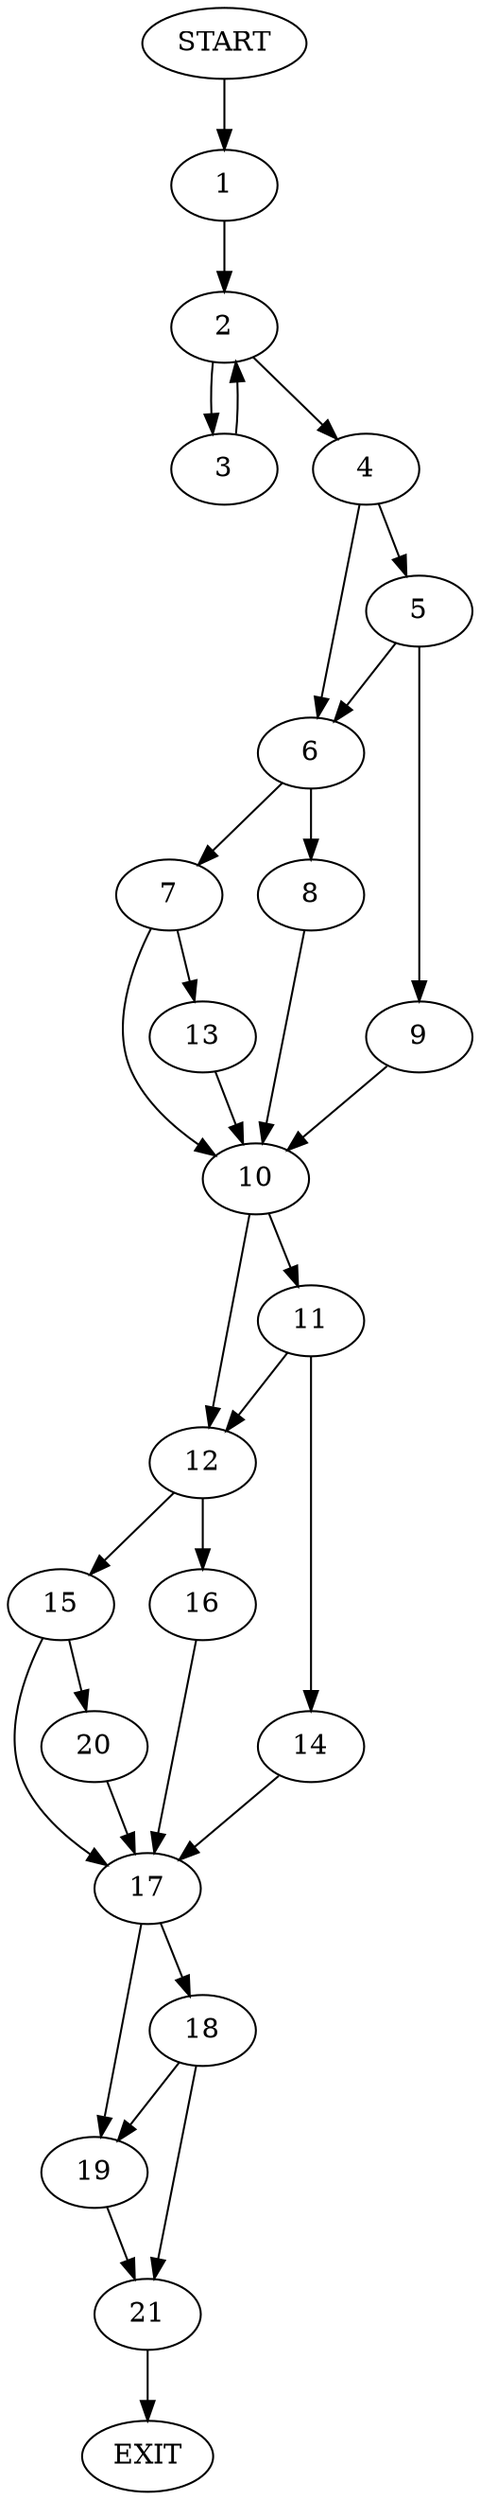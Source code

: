 digraph {
0 [label="START"]
22 [label="EXIT"]
0 -> 1
1 -> 2
2 -> 3
2 -> 4
3 -> 2
4 -> 5
4 -> 6
6 -> 7
6 -> 8
5 -> 9
5 -> 6
9 -> 10
10 -> 11
10 -> 12
7 -> 13
7 -> 10
8 -> 10
13 -> 10
11 -> 14
11 -> 12
12 -> 15
12 -> 16
14 -> 17
17 -> 18
17 -> 19
16 -> 17
15 -> 17
15 -> 20
20 -> 17
18 -> 19
18 -> 21
19 -> 21
21 -> 22
}
